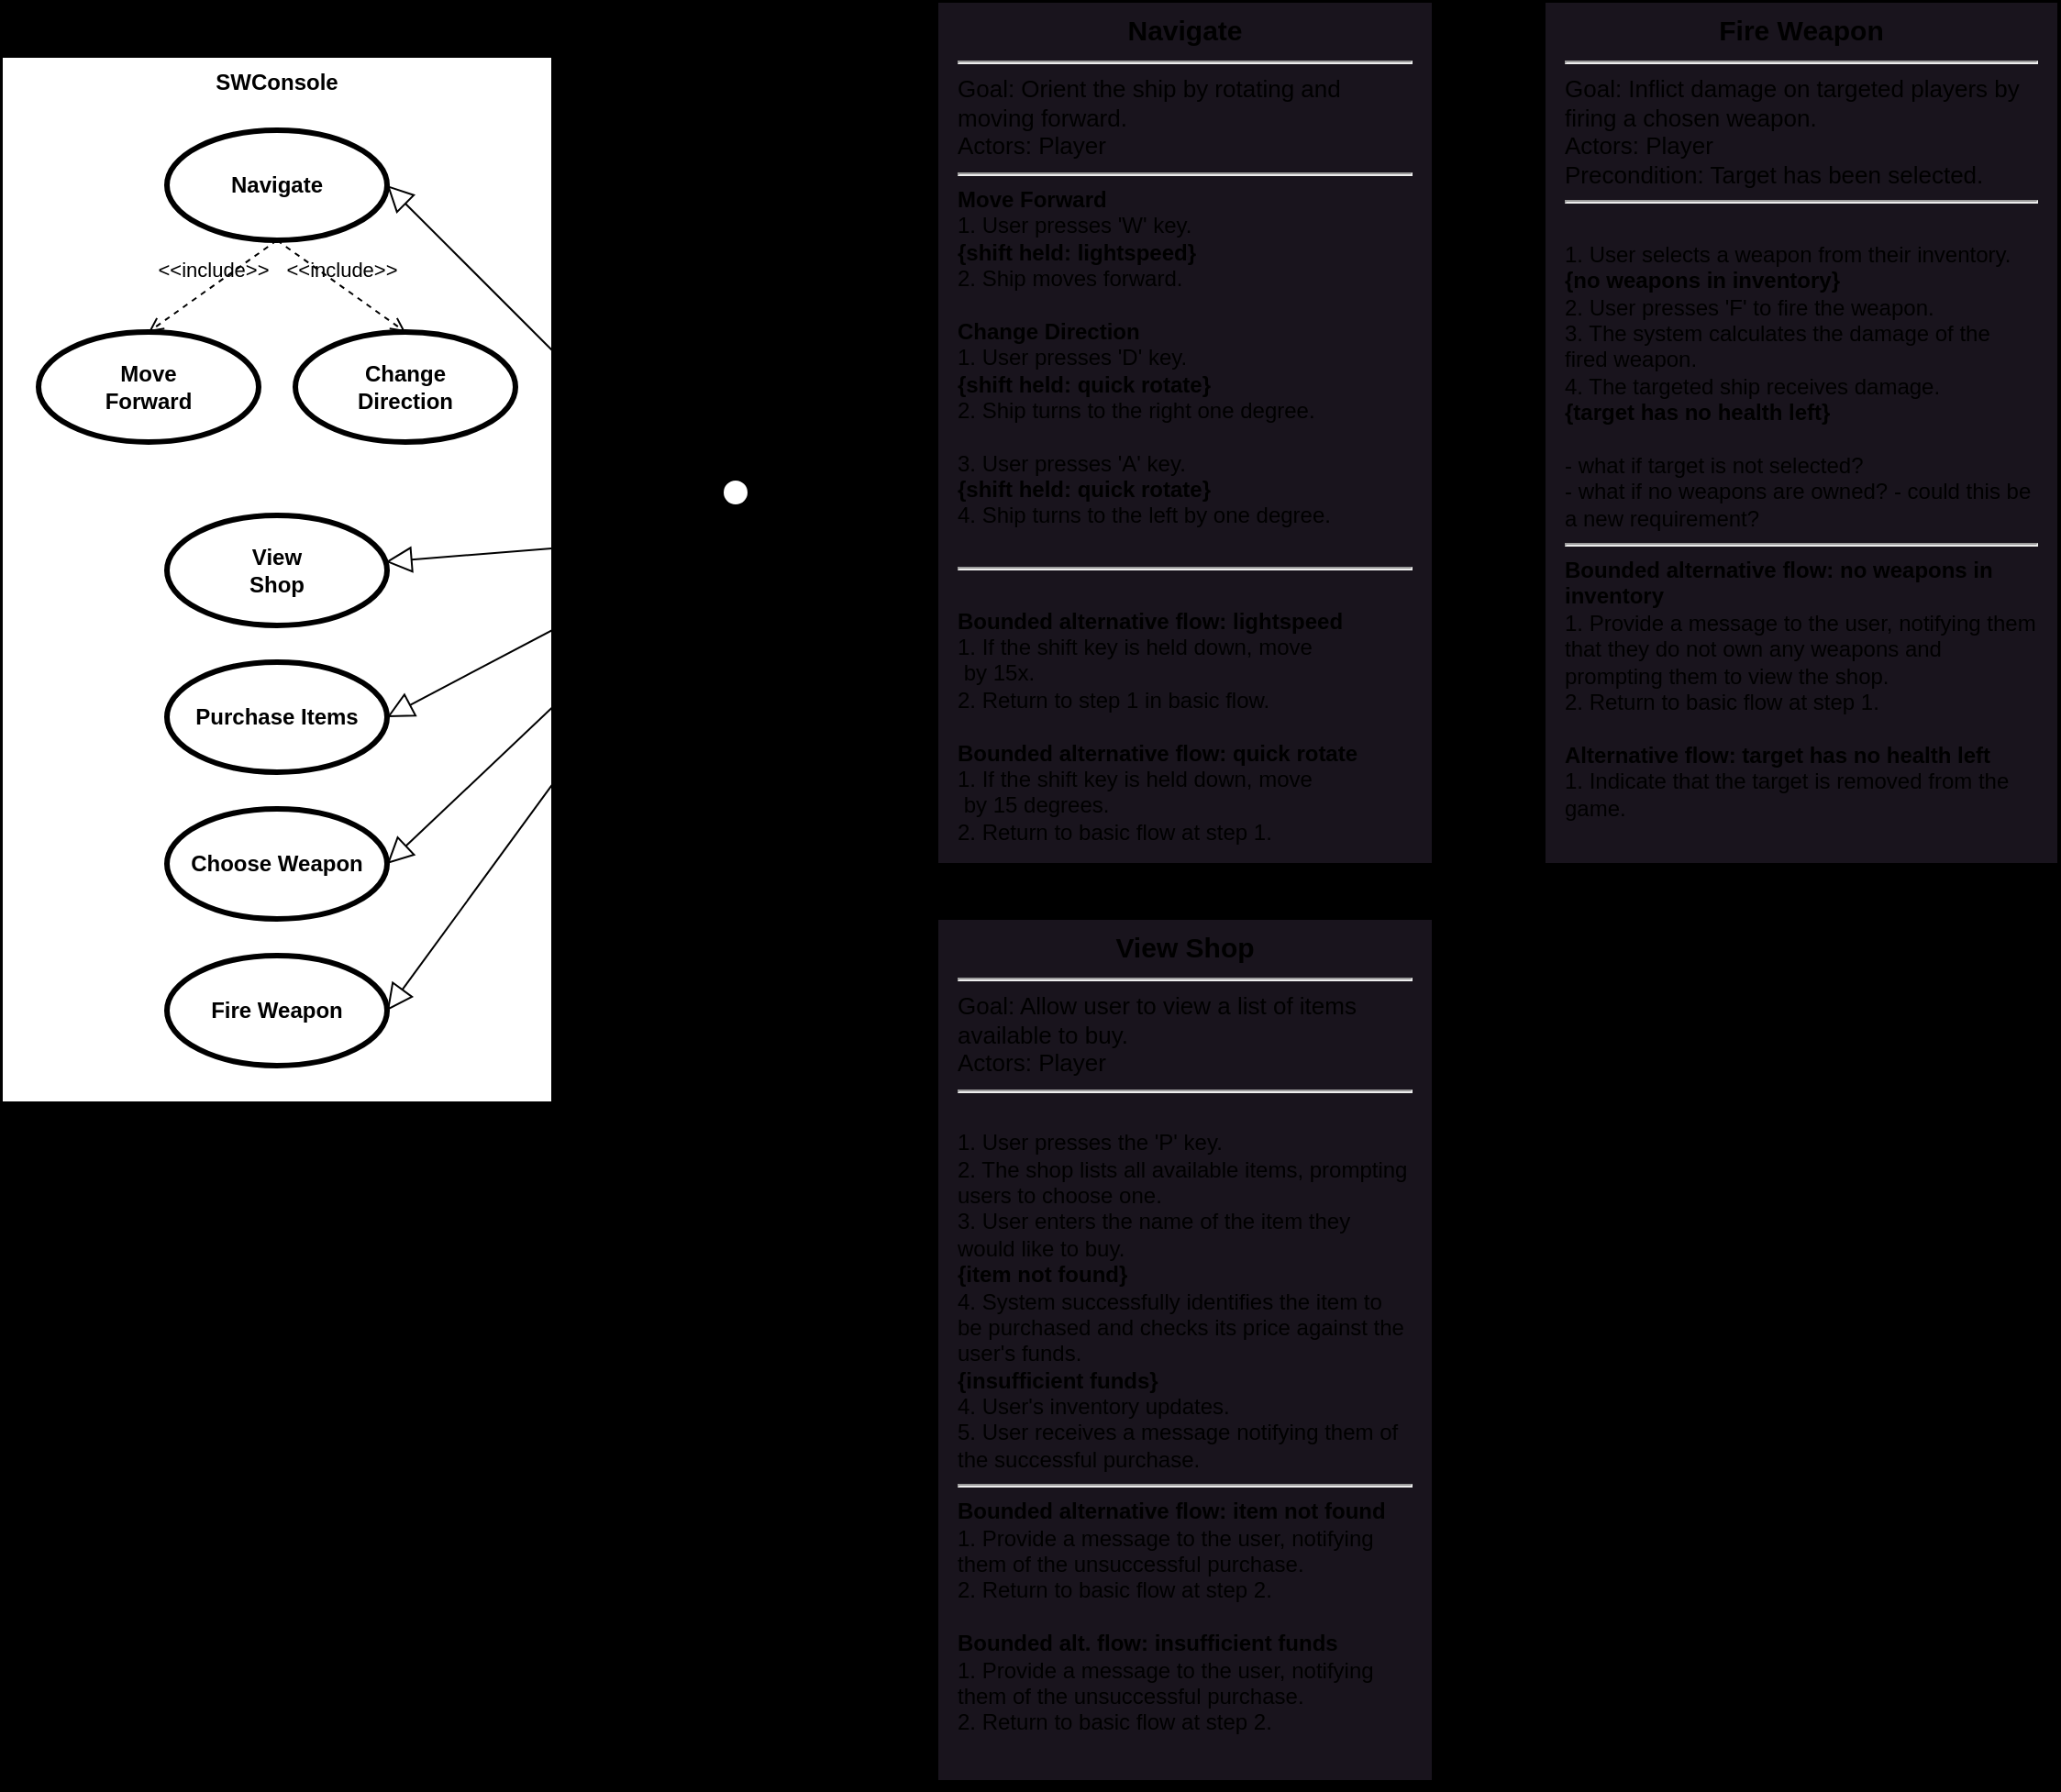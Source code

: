 <mxfile>
    <diagram id="CWioRbnvUJOBjiQcCaQ5" name="Page-1">
        <mxGraphModel dx="1011" dy="699" grid="0" gridSize="10" guides="1" tooltips="1" connect="1" arrows="1" fold="1" page="1" pageScale="1" pageWidth="850" pageHeight="1100" background="#000000" math="0" shadow="0">
            <root>
                <mxCell id="0"/>
                <mxCell id="1" parent="0"/>
                <mxCell id="2" value="SWConsole" style="shape=rect;html=1;verticalAlign=top;fontStyle=1;whiteSpace=wrap;align=center;" vertex="1" parent="1">
                    <mxGeometry x="40" y="40" width="300" height="570" as="geometry"/>
                </mxCell>
                <mxCell id="3" value="Move&lt;br&gt;Forward" style="shape=ellipse;html=1;strokeWidth=3;fontStyle=1;whiteSpace=wrap;align=center;perimeter=ellipsePerimeter;" vertex="1" parent="1">
                    <mxGeometry x="60" y="190" width="120" height="60" as="geometry"/>
                </mxCell>
                <mxCell id="4" value="Change &lt;br&gt;Direction" style="shape=ellipse;html=1;strokeWidth=3;fontStyle=1;whiteSpace=wrap;align=center;perimeter=ellipsePerimeter;" vertex="1" parent="1">
                    <mxGeometry x="200" y="190" width="120" height="60" as="geometry"/>
                </mxCell>
                <mxCell id="5" value="View&lt;br&gt;Shop" style="shape=ellipse;html=1;strokeWidth=3;fontStyle=1;whiteSpace=wrap;align=center;perimeter=ellipsePerimeter;" vertex="1" parent="1">
                    <mxGeometry x="130" y="290" width="120" height="60" as="geometry"/>
                </mxCell>
                <mxCell id="6" value="Purchase Items" style="shape=ellipse;html=1;strokeWidth=3;fontStyle=1;whiteSpace=wrap;align=center;perimeter=ellipsePerimeter;" vertex="1" parent="1">
                    <mxGeometry x="130" y="370" width="120" height="60" as="geometry"/>
                </mxCell>
                <mxCell id="7" value="Navigate" style="shape=ellipse;html=1;strokeWidth=3;fontStyle=1;whiteSpace=wrap;align=center;perimeter=ellipsePerimeter;" vertex="1" parent="1">
                    <mxGeometry x="130" y="80" width="120" height="60" as="geometry"/>
                </mxCell>
                <mxCell id="9" value="Fire Weapon" style="shape=ellipse;html=1;strokeWidth=3;fontStyle=1;whiteSpace=wrap;align=center;perimeter=ellipsePerimeter;" vertex="1" parent="1">
                    <mxGeometry x="130" y="530" width="120" height="60" as="geometry"/>
                </mxCell>
                <mxCell id="10" value="Choose Weapon" style="shape=ellipse;html=1;strokeWidth=3;fontStyle=1;whiteSpace=wrap;align=center;perimeter=ellipsePerimeter;" vertex="1" parent="1">
                    <mxGeometry x="130" y="450" width="120" height="60" as="geometry"/>
                </mxCell>
                <mxCell id="11" value="&amp;lt;&amp;lt;include&amp;gt;&amp;gt;" style="edgeStyle=none;html=1;endArrow=open;verticalAlign=bottom;dashed=1;labelBackgroundColor=none;exitX=0.5;exitY=1;exitDx=0;exitDy=0;entryX=0.5;entryY=0;entryDx=0;entryDy=0;" edge="1" parent="1" source="7" target="3">
                    <mxGeometry width="160" relative="1" as="geometry">
                        <mxPoint x="470" y="280" as="sourcePoint"/>
                        <mxPoint x="630" y="280" as="targetPoint"/>
                    </mxGeometry>
                </mxCell>
                <mxCell id="12" value="&amp;lt;&amp;lt;include&amp;gt;&amp;gt;" style="edgeStyle=none;html=1;endArrow=open;verticalAlign=bottom;dashed=1;labelBackgroundColor=none;exitX=0.5;exitY=1;exitDx=0;exitDy=0;entryX=0.5;entryY=0;entryDx=0;entryDy=0;" edge="1" parent="1" source="7" target="4">
                    <mxGeometry width="160" relative="1" as="geometry">
                        <mxPoint x="470" y="280" as="sourcePoint"/>
                        <mxPoint x="630" y="280" as="targetPoint"/>
                    </mxGeometry>
                </mxCell>
                <mxCell id="16" value="&lt;div style=&quot;font-size: 15px;&quot;&gt;&lt;span style=&quot;background-color: initial;&quot;&gt;&lt;font style=&quot;font-size: 15px;&quot;&gt;Navigate&lt;/font&gt;&lt;/span&gt;&lt;/div&gt;&lt;div style=&quot;font-size: 13px;&quot;&gt;&lt;hr&gt;&lt;div style=&quot;text-align: left;&quot;&gt;&lt;span style=&quot;font-weight: normal;&quot;&gt;Goal: Orient the ship by rotating and moving forward.&lt;/span&gt;&lt;/div&gt;&lt;div style=&quot;text-align: left;&quot;&gt;&lt;span style=&quot;font-weight: normal;&quot;&gt;Actors: Player&lt;/span&gt;&lt;/div&gt;&lt;/div&gt;&lt;div style=&quot;&quot;&gt;&lt;hr&gt;&lt;/div&gt;&lt;div style=&quot;text-align: left;&quot;&gt;Move Forward&lt;/div&gt;&lt;div style=&quot;text-align: left;&quot;&gt;&lt;span style=&quot;background-color: initial; font-weight: normal;&quot;&gt;1. User presses 'W' key.&lt;/span&gt;&lt;/div&gt;&lt;div style=&quot;text-align: left;&quot;&gt;&lt;div&gt;&lt;span style=&quot;background-color: initial;&quot;&gt;{shift held: lightspeed}&lt;/span&gt;&lt;/div&gt;&lt;/div&gt;&lt;div style=&quot;text-align: left;&quot;&gt;&lt;span style=&quot;background-color: initial; font-weight: normal;&quot;&gt;2. Ship moves forward.&amp;nbsp;&lt;/span&gt;&lt;/div&gt;&lt;div style=&quot;text-align: left;&quot;&gt;&lt;br&gt;&lt;/div&gt;&lt;div style=&quot;text-align: left;&quot;&gt;Change Direction&lt;/div&gt;&lt;div style=&quot;text-align: left;&quot;&gt;&lt;span style=&quot;background-color: initial; font-weight: normal;&quot;&gt;1. User presses 'D' key.&lt;/span&gt;&lt;/div&gt;&lt;div style=&quot;text-align: left;&quot;&gt;&lt;div&gt;{shift held: quick rotate}&lt;/div&gt;&lt;/div&gt;&lt;div style=&quot;text-align: left;&quot;&gt;&lt;span style=&quot;background-color: initial; font-weight: normal;&quot;&gt;2. Ship turns to the right one degree.&lt;/span&gt;&lt;br&gt;&lt;/div&gt;&lt;div style=&quot;text-align: left;&quot;&gt;&lt;div&gt;&lt;br&gt;&lt;/div&gt;&lt;/div&gt;&lt;div style=&quot;text-align: left;&quot;&gt;&lt;span style=&quot;font-weight: normal;&quot;&gt;3. User presses 'A' key.&lt;/span&gt;&lt;/div&gt;&lt;div style=&quot;text-align: left;&quot;&gt;&lt;div&gt;{shift held: quick rotate}&lt;/div&gt;&lt;/div&gt;&lt;div style=&quot;text-align: left;&quot;&gt;&lt;span style=&quot;font-weight: normal;&quot;&gt;4. Ship turns to the left by one degree.&lt;/span&gt;&lt;/div&gt;&lt;div style=&quot;text-align: left;&quot;&gt;&lt;div&gt;&lt;br&gt;&lt;/div&gt;&lt;/div&gt;&lt;div style=&quot;text-align: left;&quot;&gt;&lt;hr&gt;&lt;/div&gt;&lt;div style=&quot;text-align: left;&quot;&gt;&lt;span style=&quot;font-weight: normal;&quot;&gt;&lt;br&gt;&lt;/span&gt;&lt;/div&gt;&lt;div style=&quot;text-align: left;&quot;&gt;&lt;span style=&quot;background-color: initial;&quot;&gt;Bounded alternative flow: lightspeed&lt;/span&gt;&lt;/div&gt;&lt;div style=&quot;text-align: left;&quot;&gt;&lt;span style=&quot;background-color: initial; font-weight: normal;&quot;&gt;1. If the shift key is held down, move&lt;/span&gt;&lt;/div&gt;&lt;div style=&quot;text-align: left;&quot;&gt;&lt;span style=&quot;background-color: initial; font-weight: normal;&quot;&gt;&amp;nbsp;by 15x.&lt;/span&gt;&lt;/div&gt;&lt;div style=&quot;text-align: left;&quot;&gt;&lt;span style=&quot;background-color: initial; font-weight: normal;&quot;&gt;2. Return to step 1 in basic flow.&lt;/span&gt;&lt;/div&gt;&lt;div style=&quot;text-align: left;&quot;&gt;&lt;span style=&quot;font-weight: normal;&quot;&gt;&lt;br&gt;&lt;/span&gt;&lt;/div&gt;&lt;div style=&quot;text-align: left;&quot;&gt;&lt;span style=&quot;background-color: initial;&quot;&gt;Bounded alternative flow: quick rotate&lt;/span&gt;&lt;/div&gt;&lt;div style=&quot;text-align: left;&quot;&gt;&lt;span style=&quot;background-color: initial; font-weight: normal;&quot;&gt;1. If the shift key is held down, move&lt;/span&gt;&lt;/div&gt;&lt;div style=&quot;text-align: left;&quot;&gt;&lt;span style=&quot;background-color: initial; font-weight: normal;&quot;&gt;&amp;nbsp;by 15 degrees.&lt;/span&gt;&lt;/div&gt;&lt;div style=&quot;text-align: left;&quot;&gt;&lt;span style=&quot;background-color: initial; font-weight: normal;&quot;&gt;2. Return to basic flow at step 1.&lt;/span&gt;&lt;/div&gt;" style="shape=rect;html=1;verticalAlign=top;fontStyle=1;whiteSpace=wrap;align=center;rounded=0;perimeterSpacing=0;fillColor=#19141D;spacingLeft=10;spacingRight=10;" vertex="1" parent="1">
                    <mxGeometry x="550" y="10" width="270" height="470" as="geometry"/>
                </mxCell>
                <mxCell id="17" value="Player" style="shape=umlActor;html=1;verticalLabelPosition=bottom;verticalAlign=top;align=center;strokeWidth=2;" vertex="1" parent="1">
                    <mxGeometry x="425" y="270" width="30" height="60" as="geometry"/>
                </mxCell>
                <mxCell id="18" value="" style="edgeStyle=none;html=1;endArrow=block;endFill=0;endSize=12;verticalAlign=bottom;exitX=0.5;exitY=0.5;exitDx=0;exitDy=0;exitPerimeter=0;entryX=1;entryY=0.5;entryDx=0;entryDy=0;" edge="1" parent="1" source="17" target="7">
                    <mxGeometry width="160" relative="1" as="geometry">
                        <mxPoint x="360" y="290" as="sourcePoint"/>
                        <mxPoint x="520" y="290" as="targetPoint"/>
                    </mxGeometry>
                </mxCell>
                <mxCell id="19" value="" style="edgeStyle=none;html=1;endArrow=block;endFill=0;endSize=12;verticalAlign=bottom;exitX=0.5;exitY=0.5;exitDx=0;exitDy=0;exitPerimeter=0;" edge="1" parent="1" source="17" target="5">
                    <mxGeometry width="160" relative="1" as="geometry">
                        <mxPoint x="360" y="290" as="sourcePoint"/>
                        <mxPoint x="520" y="290" as="targetPoint"/>
                    </mxGeometry>
                </mxCell>
                <mxCell id="20" value="" style="edgeStyle=none;html=1;endArrow=block;endFill=0;endSize=12;verticalAlign=bottom;exitX=0.5;exitY=0.5;exitDx=0;exitDy=0;exitPerimeter=0;entryX=1;entryY=0.5;entryDx=0;entryDy=0;" edge="1" parent="1" source="17" target="6">
                    <mxGeometry width="160" relative="1" as="geometry">
                        <mxPoint x="360" y="290" as="sourcePoint"/>
                        <mxPoint x="520" y="290" as="targetPoint"/>
                    </mxGeometry>
                </mxCell>
                <mxCell id="21" value="" style="edgeStyle=none;html=1;endArrow=block;endFill=0;endSize=12;verticalAlign=bottom;exitX=0.5;exitY=0.5;exitDx=0;exitDy=0;exitPerimeter=0;entryX=1;entryY=0.5;entryDx=0;entryDy=0;" edge="1" parent="1" source="17" target="10">
                    <mxGeometry width="160" relative="1" as="geometry">
                        <mxPoint x="360" y="290" as="sourcePoint"/>
                        <mxPoint x="520" y="290" as="targetPoint"/>
                    </mxGeometry>
                </mxCell>
                <mxCell id="22" value="" style="edgeStyle=none;html=1;endArrow=block;endFill=0;endSize=12;verticalAlign=bottom;exitX=0.5;exitY=0.5;exitDx=0;exitDy=0;exitPerimeter=0;entryX=1;entryY=0.5;entryDx=0;entryDy=0;" edge="1" parent="1" source="17" target="9">
                    <mxGeometry width="160" relative="1" as="geometry">
                        <mxPoint x="360" y="290" as="sourcePoint"/>
                        <mxPoint x="520" y="290" as="targetPoint"/>
                    </mxGeometry>
                </mxCell>
                <mxCell id="24" value="&lt;div style=&quot;font-size: 15px;&quot;&gt;&lt;span style=&quot;background-color: initial;&quot;&gt;&lt;font style=&quot;font-size: 15px;&quot;&gt;Fire Weapon&lt;/font&gt;&lt;/span&gt;&lt;/div&gt;&lt;div style=&quot;font-size: 13px;&quot;&gt;&lt;hr&gt;&lt;div style=&quot;text-align: left;&quot;&gt;&lt;span style=&quot;font-weight: normal;&quot;&gt;Goal: Inflict damage on targeted players by firing a chosen weapon.&lt;/span&gt;&lt;/div&gt;&lt;div style=&quot;text-align: left;&quot;&gt;&lt;span style=&quot;font-weight: normal;&quot;&gt;Actors: Player&lt;/span&gt;&lt;/div&gt;&lt;div style=&quot;text-align: left;&quot;&gt;&lt;span style=&quot;font-weight: normal;&quot;&gt;Precondition: Target has been selected.&lt;/span&gt;&lt;/div&gt;&lt;/div&gt;&lt;div style=&quot;&quot;&gt;&lt;hr&gt;&lt;/div&gt;&lt;div style=&quot;text-align: left;&quot;&gt;&lt;br&gt;&lt;/div&gt;&lt;div style=&quot;text-align: left;&quot;&gt;&lt;span style=&quot;background-color: initial; font-weight: normal;&quot;&gt;1. User selects a weapon from their inventory.&lt;/span&gt;&lt;/div&gt;&lt;div style=&quot;text-align: left;&quot;&gt;&lt;span style=&quot;background-color: initial;&quot;&gt;{no weapons in inventory}&lt;/span&gt;&lt;/div&gt;&lt;div style=&quot;text-align: left;&quot;&gt;&lt;span style=&quot;font-weight: normal;&quot;&gt;2. User presses 'F' to fire the weapon.&lt;/span&gt;&lt;/div&gt;&lt;div style=&quot;text-align: left;&quot;&gt;&lt;span style=&quot;font-weight: normal;&quot;&gt;3. The system calculates the damage of the fired weapon.&lt;/span&gt;&lt;/div&gt;&lt;div style=&quot;text-align: left;&quot;&gt;&lt;span style=&quot;font-weight: normal;&quot;&gt;4. The targeted ship receives damage.&lt;/span&gt;&lt;/div&gt;&lt;div style=&quot;text-align: left;&quot;&gt;&lt;span style=&quot;background-color: initial;&quot;&gt;{target has no health left}&lt;/span&gt;&lt;/div&gt;&lt;div style=&quot;text-align: left;&quot;&gt;&lt;span style=&quot;background-color: initial; font-weight: normal;&quot;&gt;&lt;br&gt;&lt;/span&gt;&lt;/div&gt;&lt;div style=&quot;text-align: left;&quot;&gt;&lt;span style=&quot;background-color: initial; font-weight: normal;&quot;&gt;- what if target is not selected?&lt;/span&gt;&lt;/div&gt;&lt;div style=&quot;text-align: left;&quot;&gt;&lt;span style=&quot;background-color: initial; font-weight: normal;&quot;&gt;- what if no weapons are owned? - could this be a new requirement?&amp;nbsp;&lt;/span&gt;&lt;/div&gt;&lt;div style=&quot;text-align: left;&quot;&gt;&lt;hr&gt;&lt;/div&gt;&lt;div style=&quot;text-align: left;&quot;&gt;Bounded alternative flow: no weapons in inventory&lt;/div&gt;&lt;div style=&quot;text-align: left;&quot;&gt;&lt;span style=&quot;font-weight: 400;&quot;&gt;1. Provide a message to the user, notifying them that they do not own any weapons and prompting them to view the shop.&lt;/span&gt;&lt;/div&gt;&lt;div style=&quot;text-align: left;&quot;&gt;&lt;span style=&quot;font-weight: 400;&quot;&gt;2. Return to basic flow at step 1.&lt;/span&gt;&lt;/div&gt;&lt;div style=&quot;text-align: left;&quot;&gt;&lt;br&gt;&lt;/div&gt;&lt;div style=&quot;text-align: left;&quot;&gt;Alternative flow: target has no health left&lt;/div&gt;&lt;div style=&quot;text-align: left;&quot;&gt;&lt;span style=&quot;font-weight: normal;&quot;&gt;1. Indicate that the target is removed from the game.&lt;/span&gt;&lt;/div&gt;&lt;div style=&quot;text-align: left;&quot;&gt;&lt;span style=&quot;font-weight: normal;&quot;&gt;&lt;br&gt;&lt;/span&gt;&lt;/div&gt;" style="shape=rect;html=1;verticalAlign=top;fontStyle=1;whiteSpace=wrap;align=center;rounded=0;perimeterSpacing=0;fillColor=#19141D;spacingLeft=10;spacingRight=10;" vertex="1" parent="1">
                    <mxGeometry x="881" y="10" width="280" height="470" as="geometry"/>
                </mxCell>
                <mxCell id="25" value="&lt;div style=&quot;font-size: 15px;&quot;&gt;&lt;span style=&quot;background-color: initial;&quot;&gt;&lt;font style=&quot;font-size: 15px;&quot;&gt;View Shop&lt;/font&gt;&lt;/span&gt;&lt;/div&gt;&lt;div style=&quot;font-size: 13px;&quot;&gt;&lt;hr&gt;&lt;div style=&quot;text-align: left;&quot;&gt;&lt;span style=&quot;font-weight: normal;&quot;&gt;Goal: Allow user to view a list of items available to buy.&lt;/span&gt;&lt;/div&gt;&lt;div style=&quot;text-align: left;&quot;&gt;&lt;span style=&quot;font-weight: normal;&quot;&gt;Actors: Player&lt;/span&gt;&lt;/div&gt;&lt;/div&gt;&lt;div style=&quot;&quot;&gt;&lt;hr&gt;&lt;/div&gt;&lt;div style=&quot;text-align: left;&quot;&gt;&lt;br&gt;&lt;/div&gt;&lt;div style=&quot;text-align: left;&quot;&gt;&lt;span style=&quot;background-color: initial; font-weight: normal;&quot;&gt;1. User presses the 'P' key.&lt;/span&gt;&lt;/div&gt;&lt;div style=&quot;text-align: left;&quot;&gt;&lt;span style=&quot;background-color: initial; font-weight: normal;&quot;&gt;2. The shop lists all available items, prompting users to choose one.&lt;/span&gt;&lt;/div&gt;&lt;div style=&quot;text-align: left;&quot;&gt;&lt;span style=&quot;background-color: initial; font-weight: normal;&quot;&gt;3. User enters the name of the item they would like to buy.&lt;/span&gt;&lt;/div&gt;&lt;div style=&quot;text-align: left;&quot;&gt;{item not found}&lt;/div&gt;&lt;div style=&quot;text-align: left;&quot;&gt;&lt;span style=&quot;font-weight: normal;&quot;&gt;4. System successfully identifies the item to be purchased and checks its price against the user's funds.&lt;/span&gt;&lt;/div&gt;&lt;div style=&quot;text-align: left;&quot;&gt;{insufficient funds}&lt;/div&gt;&lt;div style=&quot;text-align: left;&quot;&gt;&lt;span style=&quot;font-weight: normal;&quot;&gt;4. User's inventory updates.&lt;/span&gt;&lt;/div&gt;&lt;div style=&quot;text-align: left;&quot;&gt;&lt;span style=&quot;font-weight: normal;&quot;&gt;5. User receives a message notifying them of the successful purchase.&lt;/span&gt;&lt;/div&gt;&lt;div style=&quot;text-align: left;&quot;&gt;&lt;hr&gt;&lt;/div&gt;&lt;div style=&quot;text-align: left;&quot;&gt;Bounded alternative flow: item not found&lt;/div&gt;&lt;div style=&quot;text-align: left;&quot;&gt;&lt;span style=&quot;font-weight: normal;&quot;&gt;1. Provide a message to the user, notifying them of the unsuccessful purchase.&lt;/span&gt;&lt;/div&gt;&lt;div style=&quot;text-align: left;&quot;&gt;&lt;span style=&quot;font-weight: normal;&quot;&gt;2. Return to basic flow at step 2.&lt;/span&gt;&lt;/div&gt;&lt;div style=&quot;text-align: left;&quot;&gt;&lt;span style=&quot;font-weight: normal;&quot;&gt;&lt;br&gt;&lt;/span&gt;&lt;/div&gt;&lt;div style=&quot;text-align: left;&quot;&gt;Bounded alt. flow: insufficient funds&lt;/div&gt;&lt;div style=&quot;text-align: left;&quot;&gt;&lt;div&gt;&lt;span style=&quot;font-weight: normal;&quot;&gt;1. Provide a message to the user, notifying them of the unsuccessful purchase.&lt;/span&gt;&lt;/div&gt;&lt;div&gt;&lt;span style=&quot;font-weight: normal;&quot;&gt;2. Return to basic flow at step 2.&lt;/span&gt;&lt;/div&gt;&lt;/div&gt;&lt;div style=&quot;text-align: left;&quot;&gt;&lt;span style=&quot;font-weight: normal;&quot;&gt;&lt;br&gt;&lt;/span&gt;&lt;/div&gt;&lt;div style=&quot;text-align: left;&quot;&gt;&lt;br&gt;&lt;/div&gt;" style="shape=rect;html=1;verticalAlign=top;fontStyle=1;whiteSpace=wrap;align=center;rounded=0;perimeterSpacing=0;fillColor=#19141D;spacingLeft=10;spacingRight=10;" vertex="1" parent="1">
                    <mxGeometry x="550" y="510" width="270" height="470" as="geometry"/>
                </mxCell>
            </root>
        </mxGraphModel>
    </diagram>
</mxfile>
